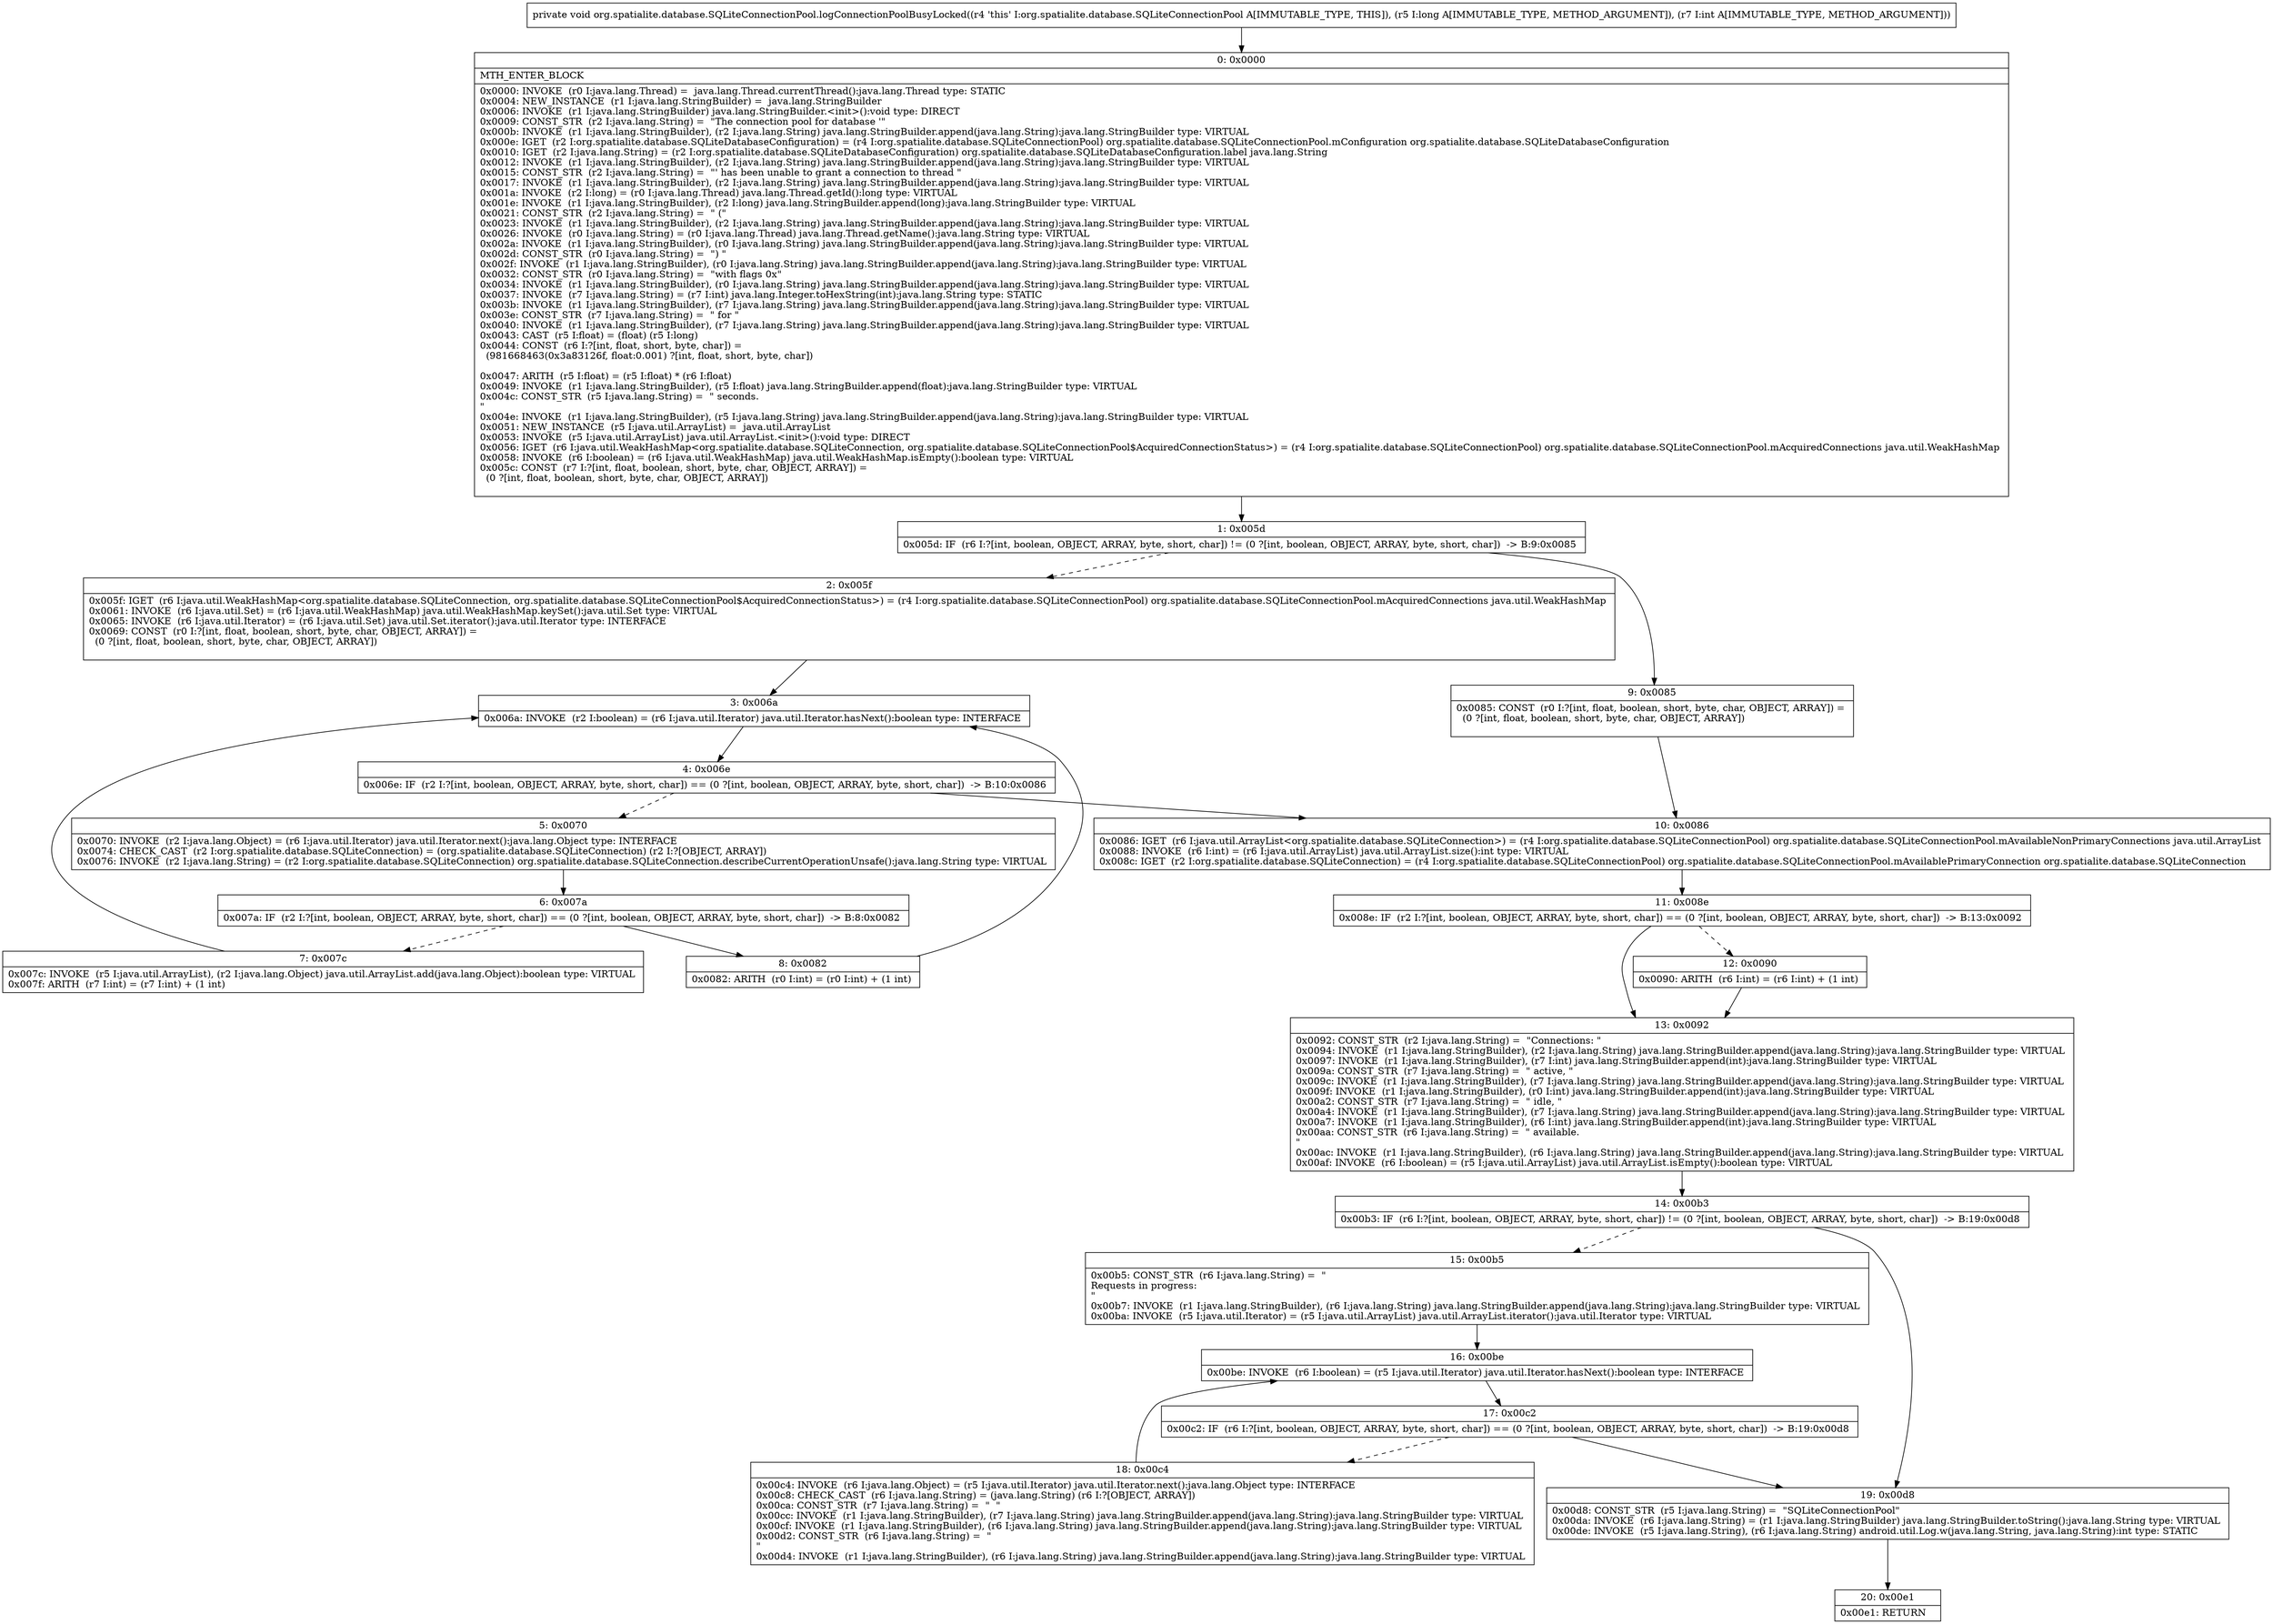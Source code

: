 digraph "CFG fororg.spatialite.database.SQLiteConnectionPool.logConnectionPoolBusyLocked(JI)V" {
Node_0 [shape=record,label="{0\:\ 0x0000|MTH_ENTER_BLOCK\l|0x0000: INVOKE  (r0 I:java.lang.Thread) =  java.lang.Thread.currentThread():java.lang.Thread type: STATIC \l0x0004: NEW_INSTANCE  (r1 I:java.lang.StringBuilder) =  java.lang.StringBuilder \l0x0006: INVOKE  (r1 I:java.lang.StringBuilder) java.lang.StringBuilder.\<init\>():void type: DIRECT \l0x0009: CONST_STR  (r2 I:java.lang.String) =  \"The connection pool for database '\" \l0x000b: INVOKE  (r1 I:java.lang.StringBuilder), (r2 I:java.lang.String) java.lang.StringBuilder.append(java.lang.String):java.lang.StringBuilder type: VIRTUAL \l0x000e: IGET  (r2 I:org.spatialite.database.SQLiteDatabaseConfiguration) = (r4 I:org.spatialite.database.SQLiteConnectionPool) org.spatialite.database.SQLiteConnectionPool.mConfiguration org.spatialite.database.SQLiteDatabaseConfiguration \l0x0010: IGET  (r2 I:java.lang.String) = (r2 I:org.spatialite.database.SQLiteDatabaseConfiguration) org.spatialite.database.SQLiteDatabaseConfiguration.label java.lang.String \l0x0012: INVOKE  (r1 I:java.lang.StringBuilder), (r2 I:java.lang.String) java.lang.StringBuilder.append(java.lang.String):java.lang.StringBuilder type: VIRTUAL \l0x0015: CONST_STR  (r2 I:java.lang.String) =  \"' has been unable to grant a connection to thread \" \l0x0017: INVOKE  (r1 I:java.lang.StringBuilder), (r2 I:java.lang.String) java.lang.StringBuilder.append(java.lang.String):java.lang.StringBuilder type: VIRTUAL \l0x001a: INVOKE  (r2 I:long) = (r0 I:java.lang.Thread) java.lang.Thread.getId():long type: VIRTUAL \l0x001e: INVOKE  (r1 I:java.lang.StringBuilder), (r2 I:long) java.lang.StringBuilder.append(long):java.lang.StringBuilder type: VIRTUAL \l0x0021: CONST_STR  (r2 I:java.lang.String) =  \" (\" \l0x0023: INVOKE  (r1 I:java.lang.StringBuilder), (r2 I:java.lang.String) java.lang.StringBuilder.append(java.lang.String):java.lang.StringBuilder type: VIRTUAL \l0x0026: INVOKE  (r0 I:java.lang.String) = (r0 I:java.lang.Thread) java.lang.Thread.getName():java.lang.String type: VIRTUAL \l0x002a: INVOKE  (r1 I:java.lang.StringBuilder), (r0 I:java.lang.String) java.lang.StringBuilder.append(java.lang.String):java.lang.StringBuilder type: VIRTUAL \l0x002d: CONST_STR  (r0 I:java.lang.String) =  \") \" \l0x002f: INVOKE  (r1 I:java.lang.StringBuilder), (r0 I:java.lang.String) java.lang.StringBuilder.append(java.lang.String):java.lang.StringBuilder type: VIRTUAL \l0x0032: CONST_STR  (r0 I:java.lang.String) =  \"with flags 0x\" \l0x0034: INVOKE  (r1 I:java.lang.StringBuilder), (r0 I:java.lang.String) java.lang.StringBuilder.append(java.lang.String):java.lang.StringBuilder type: VIRTUAL \l0x0037: INVOKE  (r7 I:java.lang.String) = (r7 I:int) java.lang.Integer.toHexString(int):java.lang.String type: STATIC \l0x003b: INVOKE  (r1 I:java.lang.StringBuilder), (r7 I:java.lang.String) java.lang.StringBuilder.append(java.lang.String):java.lang.StringBuilder type: VIRTUAL \l0x003e: CONST_STR  (r7 I:java.lang.String) =  \" for \" \l0x0040: INVOKE  (r1 I:java.lang.StringBuilder), (r7 I:java.lang.String) java.lang.StringBuilder.append(java.lang.String):java.lang.StringBuilder type: VIRTUAL \l0x0043: CAST  (r5 I:float) = (float) (r5 I:long) \l0x0044: CONST  (r6 I:?[int, float, short, byte, char]) = \l  (981668463(0x3a83126f, float:0.001) ?[int, float, short, byte, char])\l \l0x0047: ARITH  (r5 I:float) = (r5 I:float) * (r6 I:float) \l0x0049: INVOKE  (r1 I:java.lang.StringBuilder), (r5 I:float) java.lang.StringBuilder.append(float):java.lang.StringBuilder type: VIRTUAL \l0x004c: CONST_STR  (r5 I:java.lang.String) =  \" seconds.\l\" \l0x004e: INVOKE  (r1 I:java.lang.StringBuilder), (r5 I:java.lang.String) java.lang.StringBuilder.append(java.lang.String):java.lang.StringBuilder type: VIRTUAL \l0x0051: NEW_INSTANCE  (r5 I:java.util.ArrayList) =  java.util.ArrayList \l0x0053: INVOKE  (r5 I:java.util.ArrayList) java.util.ArrayList.\<init\>():void type: DIRECT \l0x0056: IGET  (r6 I:java.util.WeakHashMap\<org.spatialite.database.SQLiteConnection, org.spatialite.database.SQLiteConnectionPool$AcquiredConnectionStatus\>) = (r4 I:org.spatialite.database.SQLiteConnectionPool) org.spatialite.database.SQLiteConnectionPool.mAcquiredConnections java.util.WeakHashMap \l0x0058: INVOKE  (r6 I:boolean) = (r6 I:java.util.WeakHashMap) java.util.WeakHashMap.isEmpty():boolean type: VIRTUAL \l0x005c: CONST  (r7 I:?[int, float, boolean, short, byte, char, OBJECT, ARRAY]) = \l  (0 ?[int, float, boolean, short, byte, char, OBJECT, ARRAY])\l \l}"];
Node_1 [shape=record,label="{1\:\ 0x005d|0x005d: IF  (r6 I:?[int, boolean, OBJECT, ARRAY, byte, short, char]) != (0 ?[int, boolean, OBJECT, ARRAY, byte, short, char])  \-\> B:9:0x0085 \l}"];
Node_2 [shape=record,label="{2\:\ 0x005f|0x005f: IGET  (r6 I:java.util.WeakHashMap\<org.spatialite.database.SQLiteConnection, org.spatialite.database.SQLiteConnectionPool$AcquiredConnectionStatus\>) = (r4 I:org.spatialite.database.SQLiteConnectionPool) org.spatialite.database.SQLiteConnectionPool.mAcquiredConnections java.util.WeakHashMap \l0x0061: INVOKE  (r6 I:java.util.Set) = (r6 I:java.util.WeakHashMap) java.util.WeakHashMap.keySet():java.util.Set type: VIRTUAL \l0x0065: INVOKE  (r6 I:java.util.Iterator) = (r6 I:java.util.Set) java.util.Set.iterator():java.util.Iterator type: INTERFACE \l0x0069: CONST  (r0 I:?[int, float, boolean, short, byte, char, OBJECT, ARRAY]) = \l  (0 ?[int, float, boolean, short, byte, char, OBJECT, ARRAY])\l \l}"];
Node_3 [shape=record,label="{3\:\ 0x006a|0x006a: INVOKE  (r2 I:boolean) = (r6 I:java.util.Iterator) java.util.Iterator.hasNext():boolean type: INTERFACE \l}"];
Node_4 [shape=record,label="{4\:\ 0x006e|0x006e: IF  (r2 I:?[int, boolean, OBJECT, ARRAY, byte, short, char]) == (0 ?[int, boolean, OBJECT, ARRAY, byte, short, char])  \-\> B:10:0x0086 \l}"];
Node_5 [shape=record,label="{5\:\ 0x0070|0x0070: INVOKE  (r2 I:java.lang.Object) = (r6 I:java.util.Iterator) java.util.Iterator.next():java.lang.Object type: INTERFACE \l0x0074: CHECK_CAST  (r2 I:org.spatialite.database.SQLiteConnection) = (org.spatialite.database.SQLiteConnection) (r2 I:?[OBJECT, ARRAY]) \l0x0076: INVOKE  (r2 I:java.lang.String) = (r2 I:org.spatialite.database.SQLiteConnection) org.spatialite.database.SQLiteConnection.describeCurrentOperationUnsafe():java.lang.String type: VIRTUAL \l}"];
Node_6 [shape=record,label="{6\:\ 0x007a|0x007a: IF  (r2 I:?[int, boolean, OBJECT, ARRAY, byte, short, char]) == (0 ?[int, boolean, OBJECT, ARRAY, byte, short, char])  \-\> B:8:0x0082 \l}"];
Node_7 [shape=record,label="{7\:\ 0x007c|0x007c: INVOKE  (r5 I:java.util.ArrayList), (r2 I:java.lang.Object) java.util.ArrayList.add(java.lang.Object):boolean type: VIRTUAL \l0x007f: ARITH  (r7 I:int) = (r7 I:int) + (1 int) \l}"];
Node_8 [shape=record,label="{8\:\ 0x0082|0x0082: ARITH  (r0 I:int) = (r0 I:int) + (1 int) \l}"];
Node_9 [shape=record,label="{9\:\ 0x0085|0x0085: CONST  (r0 I:?[int, float, boolean, short, byte, char, OBJECT, ARRAY]) = \l  (0 ?[int, float, boolean, short, byte, char, OBJECT, ARRAY])\l \l}"];
Node_10 [shape=record,label="{10\:\ 0x0086|0x0086: IGET  (r6 I:java.util.ArrayList\<org.spatialite.database.SQLiteConnection\>) = (r4 I:org.spatialite.database.SQLiteConnectionPool) org.spatialite.database.SQLiteConnectionPool.mAvailableNonPrimaryConnections java.util.ArrayList \l0x0088: INVOKE  (r6 I:int) = (r6 I:java.util.ArrayList) java.util.ArrayList.size():int type: VIRTUAL \l0x008c: IGET  (r2 I:org.spatialite.database.SQLiteConnection) = (r4 I:org.spatialite.database.SQLiteConnectionPool) org.spatialite.database.SQLiteConnectionPool.mAvailablePrimaryConnection org.spatialite.database.SQLiteConnection \l}"];
Node_11 [shape=record,label="{11\:\ 0x008e|0x008e: IF  (r2 I:?[int, boolean, OBJECT, ARRAY, byte, short, char]) == (0 ?[int, boolean, OBJECT, ARRAY, byte, short, char])  \-\> B:13:0x0092 \l}"];
Node_12 [shape=record,label="{12\:\ 0x0090|0x0090: ARITH  (r6 I:int) = (r6 I:int) + (1 int) \l}"];
Node_13 [shape=record,label="{13\:\ 0x0092|0x0092: CONST_STR  (r2 I:java.lang.String) =  \"Connections: \" \l0x0094: INVOKE  (r1 I:java.lang.StringBuilder), (r2 I:java.lang.String) java.lang.StringBuilder.append(java.lang.String):java.lang.StringBuilder type: VIRTUAL \l0x0097: INVOKE  (r1 I:java.lang.StringBuilder), (r7 I:int) java.lang.StringBuilder.append(int):java.lang.StringBuilder type: VIRTUAL \l0x009a: CONST_STR  (r7 I:java.lang.String) =  \" active, \" \l0x009c: INVOKE  (r1 I:java.lang.StringBuilder), (r7 I:java.lang.String) java.lang.StringBuilder.append(java.lang.String):java.lang.StringBuilder type: VIRTUAL \l0x009f: INVOKE  (r1 I:java.lang.StringBuilder), (r0 I:int) java.lang.StringBuilder.append(int):java.lang.StringBuilder type: VIRTUAL \l0x00a2: CONST_STR  (r7 I:java.lang.String) =  \" idle, \" \l0x00a4: INVOKE  (r1 I:java.lang.StringBuilder), (r7 I:java.lang.String) java.lang.StringBuilder.append(java.lang.String):java.lang.StringBuilder type: VIRTUAL \l0x00a7: INVOKE  (r1 I:java.lang.StringBuilder), (r6 I:int) java.lang.StringBuilder.append(int):java.lang.StringBuilder type: VIRTUAL \l0x00aa: CONST_STR  (r6 I:java.lang.String) =  \" available.\l\" \l0x00ac: INVOKE  (r1 I:java.lang.StringBuilder), (r6 I:java.lang.String) java.lang.StringBuilder.append(java.lang.String):java.lang.StringBuilder type: VIRTUAL \l0x00af: INVOKE  (r6 I:boolean) = (r5 I:java.util.ArrayList) java.util.ArrayList.isEmpty():boolean type: VIRTUAL \l}"];
Node_14 [shape=record,label="{14\:\ 0x00b3|0x00b3: IF  (r6 I:?[int, boolean, OBJECT, ARRAY, byte, short, char]) != (0 ?[int, boolean, OBJECT, ARRAY, byte, short, char])  \-\> B:19:0x00d8 \l}"];
Node_15 [shape=record,label="{15\:\ 0x00b5|0x00b5: CONST_STR  (r6 I:java.lang.String) =  \"\lRequests in progress:\l\" \l0x00b7: INVOKE  (r1 I:java.lang.StringBuilder), (r6 I:java.lang.String) java.lang.StringBuilder.append(java.lang.String):java.lang.StringBuilder type: VIRTUAL \l0x00ba: INVOKE  (r5 I:java.util.Iterator) = (r5 I:java.util.ArrayList) java.util.ArrayList.iterator():java.util.Iterator type: VIRTUAL \l}"];
Node_16 [shape=record,label="{16\:\ 0x00be|0x00be: INVOKE  (r6 I:boolean) = (r5 I:java.util.Iterator) java.util.Iterator.hasNext():boolean type: INTERFACE \l}"];
Node_17 [shape=record,label="{17\:\ 0x00c2|0x00c2: IF  (r6 I:?[int, boolean, OBJECT, ARRAY, byte, short, char]) == (0 ?[int, boolean, OBJECT, ARRAY, byte, short, char])  \-\> B:19:0x00d8 \l}"];
Node_18 [shape=record,label="{18\:\ 0x00c4|0x00c4: INVOKE  (r6 I:java.lang.Object) = (r5 I:java.util.Iterator) java.util.Iterator.next():java.lang.Object type: INTERFACE \l0x00c8: CHECK_CAST  (r6 I:java.lang.String) = (java.lang.String) (r6 I:?[OBJECT, ARRAY]) \l0x00ca: CONST_STR  (r7 I:java.lang.String) =  \"  \" \l0x00cc: INVOKE  (r1 I:java.lang.StringBuilder), (r7 I:java.lang.String) java.lang.StringBuilder.append(java.lang.String):java.lang.StringBuilder type: VIRTUAL \l0x00cf: INVOKE  (r1 I:java.lang.StringBuilder), (r6 I:java.lang.String) java.lang.StringBuilder.append(java.lang.String):java.lang.StringBuilder type: VIRTUAL \l0x00d2: CONST_STR  (r6 I:java.lang.String) =  \"\l\" \l0x00d4: INVOKE  (r1 I:java.lang.StringBuilder), (r6 I:java.lang.String) java.lang.StringBuilder.append(java.lang.String):java.lang.StringBuilder type: VIRTUAL \l}"];
Node_19 [shape=record,label="{19\:\ 0x00d8|0x00d8: CONST_STR  (r5 I:java.lang.String) =  \"SQLiteConnectionPool\" \l0x00da: INVOKE  (r6 I:java.lang.String) = (r1 I:java.lang.StringBuilder) java.lang.StringBuilder.toString():java.lang.String type: VIRTUAL \l0x00de: INVOKE  (r5 I:java.lang.String), (r6 I:java.lang.String) android.util.Log.w(java.lang.String, java.lang.String):int type: STATIC \l}"];
Node_20 [shape=record,label="{20\:\ 0x00e1|0x00e1: RETURN   \l}"];
MethodNode[shape=record,label="{private void org.spatialite.database.SQLiteConnectionPool.logConnectionPoolBusyLocked((r4 'this' I:org.spatialite.database.SQLiteConnectionPool A[IMMUTABLE_TYPE, THIS]), (r5 I:long A[IMMUTABLE_TYPE, METHOD_ARGUMENT]), (r7 I:int A[IMMUTABLE_TYPE, METHOD_ARGUMENT])) }"];
MethodNode -> Node_0;
Node_0 -> Node_1;
Node_1 -> Node_2[style=dashed];
Node_1 -> Node_9;
Node_2 -> Node_3;
Node_3 -> Node_4;
Node_4 -> Node_5[style=dashed];
Node_4 -> Node_10;
Node_5 -> Node_6;
Node_6 -> Node_7[style=dashed];
Node_6 -> Node_8;
Node_7 -> Node_3;
Node_8 -> Node_3;
Node_9 -> Node_10;
Node_10 -> Node_11;
Node_11 -> Node_12[style=dashed];
Node_11 -> Node_13;
Node_12 -> Node_13;
Node_13 -> Node_14;
Node_14 -> Node_15[style=dashed];
Node_14 -> Node_19;
Node_15 -> Node_16;
Node_16 -> Node_17;
Node_17 -> Node_18[style=dashed];
Node_17 -> Node_19;
Node_18 -> Node_16;
Node_19 -> Node_20;
}

